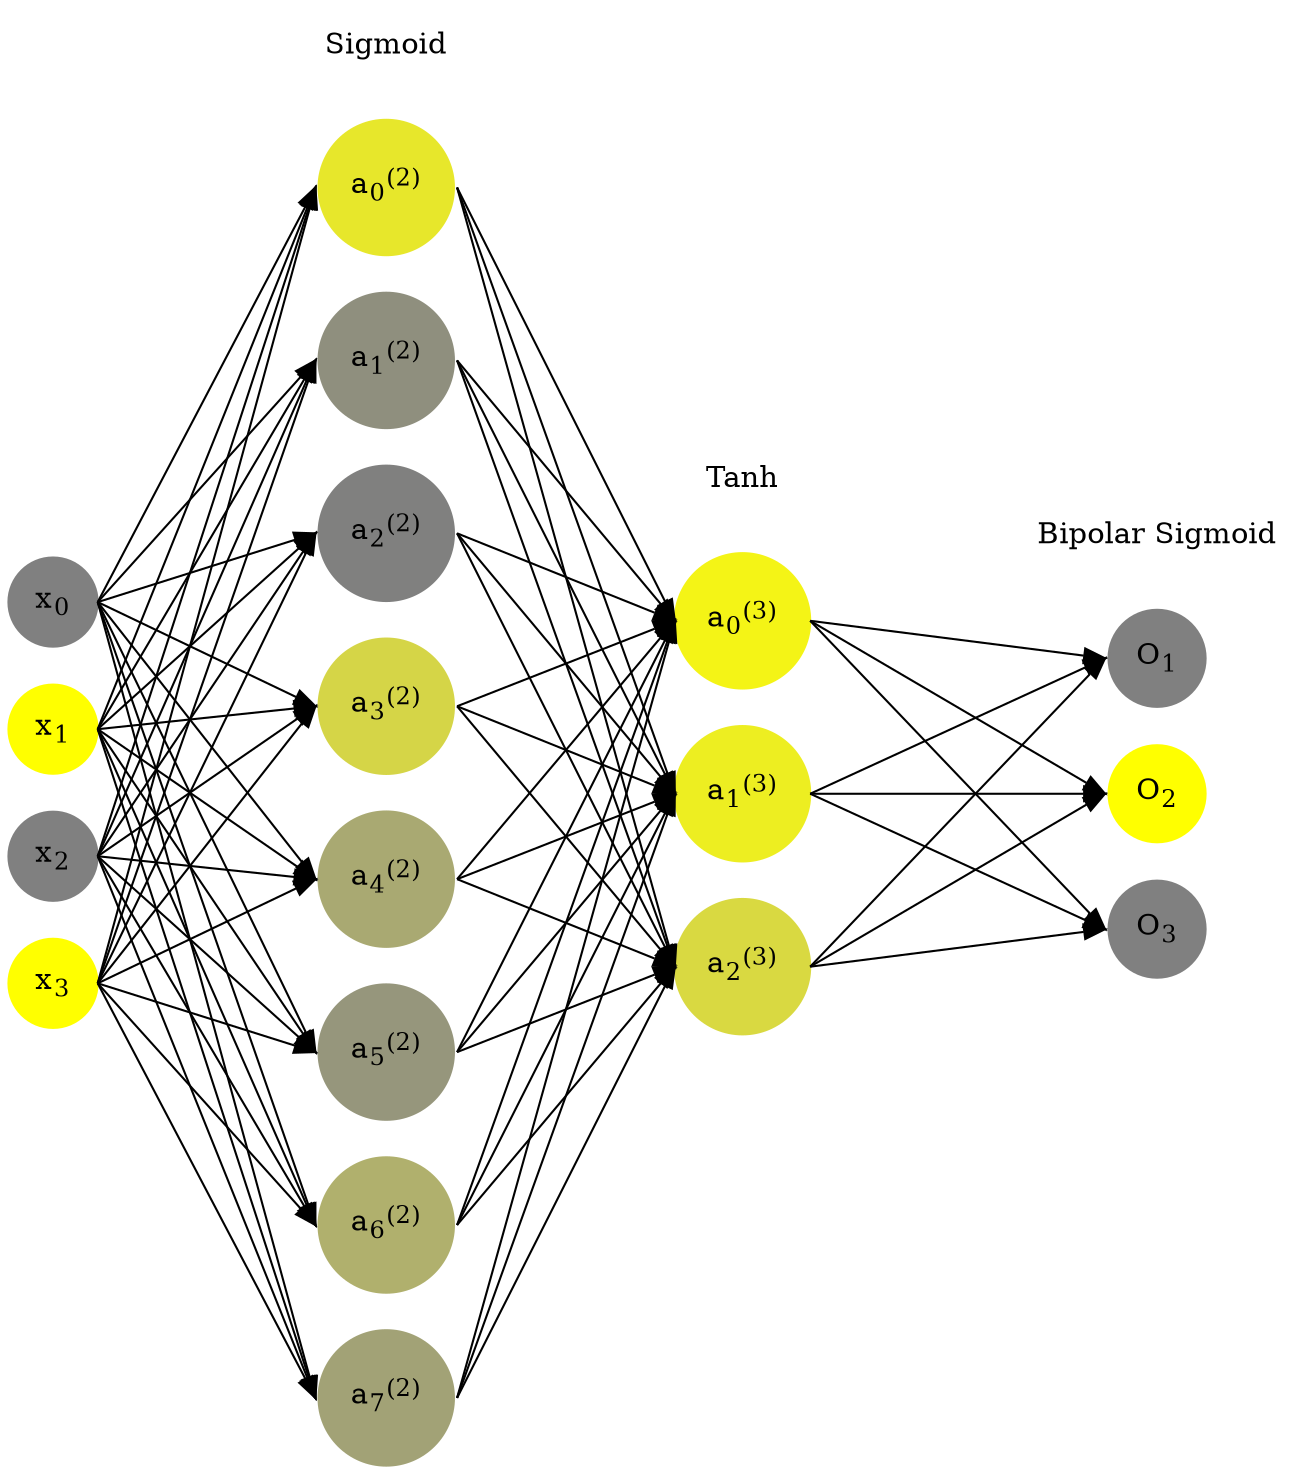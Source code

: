 digraph G {
	rankdir = LR;
	splines=false;
	edge[style=invis];
	ranksep= 1.4;
	{
	node [shape=circle, color="0.1667, 0.0, 0.5", style=filled, fillcolor="0.1667, 0.0, 0.5"];
	x0 [label=<x<sub>0</sub>>];
	}
	{
	node [shape=circle, color="0.1667, 1.0, 1.0", style=filled, fillcolor="0.1667, 1.0, 1.0"];
	x1 [label=<x<sub>1</sub>>];
	}
	{
	node [shape=circle, color="0.1667, 0.0, 0.5", style=filled, fillcolor="0.1667, 0.0, 0.5"];
	x2 [label=<x<sub>2</sub>>];
	}
	{
	node [shape=circle, color="0.1667, 1.0, 1.0", style=filled, fillcolor="0.1667, 1.0, 1.0"];
	x3 [label=<x<sub>3</sub>>];
	}
	{
	node [shape=circle, color="0.1667, 0.810793, 0.905396", style=filled, fillcolor="0.1667, 0.810793, 0.905396"];
	a02 [label=<a<sub>0</sub><sup>(2)</sup>>];
	}
	{
	node [shape=circle, color="0.1667, 0.122806, 0.561403", style=filled, fillcolor="0.1667, 0.122806, 0.561403"];
	a12 [label=<a<sub>1</sub><sup>(2)</sup>>];
	}
	{
	node [shape=circle, color="0.1667, 0.001736, 0.500868", style=filled, fillcolor="0.1667, 0.001736, 0.500868"];
	a22 [label=<a<sub>2</sub><sup>(2)</sup>>];
	}
	{
	node [shape=circle, color="0.1667, 0.665878, 0.832939", style=filled, fillcolor="0.1667, 0.665878, 0.832939"];
	a32 [label=<a<sub>3</sub><sup>(2)</sup>>];
	}
	{
	node [shape=circle, color="0.1667, 0.322845, 0.661422", style=filled, fillcolor="0.1667, 0.322845, 0.661422"];
	a42 [label=<a<sub>4</sub><sup>(2)</sup>>];
	}
	{
	node [shape=circle, color="0.1667, 0.176066, 0.588033", style=filled, fillcolor="0.1667, 0.176066, 0.588033"];
	a52 [label=<a<sub>5</sub><sup>(2)</sup>>];
	}
	{
	node [shape=circle, color="0.1667, 0.378666, 0.689333", style=filled, fillcolor="0.1667, 0.378666, 0.689333"];
	a62 [label=<a<sub>6</sub><sup>(2)</sup>>];
	}
	{
	node [shape=circle, color="0.1667, 0.271200, 0.635600", style=filled, fillcolor="0.1667, 0.271200, 0.635600"];
	a72 [label=<a<sub>7</sub><sup>(2)</sup>>];
	}
	{
	node [shape=circle, color="0.1667, 0.909606, 0.954803", style=filled, fillcolor="0.1667, 0.909606, 0.954803"];
	a03 [label=<a<sub>0</sub><sup>(3)</sup>>];
	}
	{
	node [shape=circle, color="0.1667, 0.859698, 0.929849", style=filled, fillcolor="0.1667, 0.859698, 0.929849"];
	a13 [label=<a<sub>1</sub><sup>(3)</sup>>];
	}
	{
	node [shape=circle, color="0.1667, 0.700607, 0.850304", style=filled, fillcolor="0.1667, 0.700607, 0.850304"];
	a23 [label=<a<sub>2</sub><sup>(3)</sup>>];
	}
	{
	node [shape=circle, color="0.1667, 0.0, 0.5", style=filled, fillcolor="0.1667, 0.0, 0.5"];
	O1 [label=<O<sub>1</sub>>];
	}
	{
	node [shape=circle, color="0.1667, 1.0, 1.0", style=filled, fillcolor="0.1667, 1.0, 1.0"];
	O2 [label=<O<sub>2</sub>>];
	}
	{
	node [shape=circle, color="0.1667, 0.0, 0.5", style=filled, fillcolor="0.1667, 0.0, 0.5"];
	O3 [label=<O<sub>3</sub>>];
	}
	{
	rank=same;
	x0->x1->x2->x3;
	}
	{
	rank=same;
	a02->a12->a22->a32->a42->a52->a62->a72;
	}
	{
	rank=same;
	a03->a13->a23;
	}
	{
	rank=same;
	O1->O2->O3;
	}
	l1 [shape=plaintext,label="Sigmoid"];
	l1->a02;
	{rank=same; l1;a02};
	l2 [shape=plaintext,label="Tanh"];
	l2->a03;
	{rank=same; l2;a03};
	l3 [shape=plaintext,label="Bipolar Sigmoid"];
	l3->O1;
	{rank=same; l3;O1};
edge[style=solid, tailport=e, headport=w];
	{x0;x1;x2;x3} -> {a02;a12;a22;a32;a42;a52;a62;a72};
	{a02;a12;a22;a32;a42;a52;a62;a72} -> {a03;a13;a23};
	{a03;a13;a23} -> {O1,O2,O3};
}